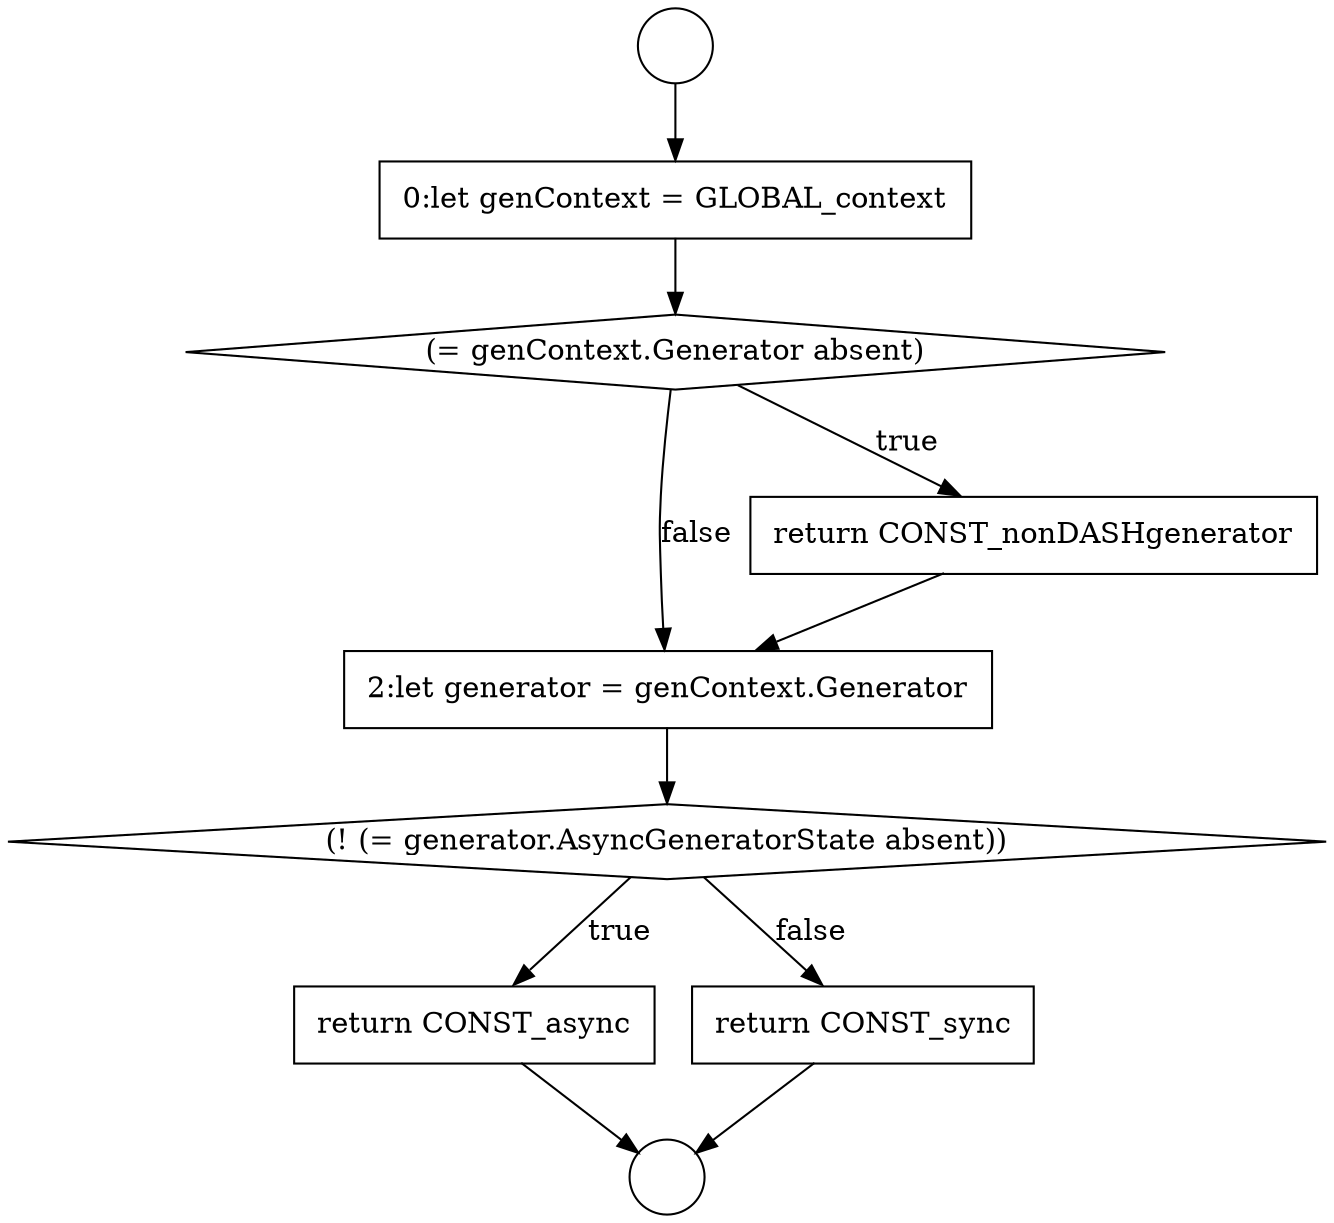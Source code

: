 digraph {
  node19219 [shape=none, margin=0, label=<<font color="black">
    <table border="0" cellborder="1" cellspacing="0" cellpadding="10">
      <tr><td align="left">0:let genContext = GLOBAL_context</td></tr>
    </table>
  </font>> color="black" fillcolor="white" style=filled]
  node19223 [shape=diamond, label=<<font color="black">(! (= generator.AsyncGeneratorState absent))</font>> color="black" fillcolor="white" style=filled]
  node19218 [shape=circle label=" " color="black" fillcolor="white" style=filled]
  node19222 [shape=none, margin=0, label=<<font color="black">
    <table border="0" cellborder="1" cellspacing="0" cellpadding="10">
      <tr><td align="left">2:let generator = genContext.Generator</td></tr>
    </table>
  </font>> color="black" fillcolor="white" style=filled]
  node19217 [shape=circle label=" " color="black" fillcolor="white" style=filled]
  node19221 [shape=none, margin=0, label=<<font color="black">
    <table border="0" cellborder="1" cellspacing="0" cellpadding="10">
      <tr><td align="left">return CONST_nonDASHgenerator</td></tr>
    </table>
  </font>> color="black" fillcolor="white" style=filled]
  node19220 [shape=diamond, label=<<font color="black">(= genContext.Generator absent)</font>> color="black" fillcolor="white" style=filled]
  node19224 [shape=none, margin=0, label=<<font color="black">
    <table border="0" cellborder="1" cellspacing="0" cellpadding="10">
      <tr><td align="left">return CONST_async</td></tr>
    </table>
  </font>> color="black" fillcolor="white" style=filled]
  node19225 [shape=none, margin=0, label=<<font color="black">
    <table border="0" cellborder="1" cellspacing="0" cellpadding="10">
      <tr><td align="left">return CONST_sync</td></tr>
    </table>
  </font>> color="black" fillcolor="white" style=filled]
  node19224 -> node19218 [ color="black"]
  node19219 -> node19220 [ color="black"]
  node19217 -> node19219 [ color="black"]
  node19225 -> node19218 [ color="black"]
  node19221 -> node19222 [ color="black"]
  node19220 -> node19221 [label=<<font color="black">true</font>> color="black"]
  node19220 -> node19222 [label=<<font color="black">false</font>> color="black"]
  node19222 -> node19223 [ color="black"]
  node19223 -> node19224 [label=<<font color="black">true</font>> color="black"]
  node19223 -> node19225 [label=<<font color="black">false</font>> color="black"]
}
